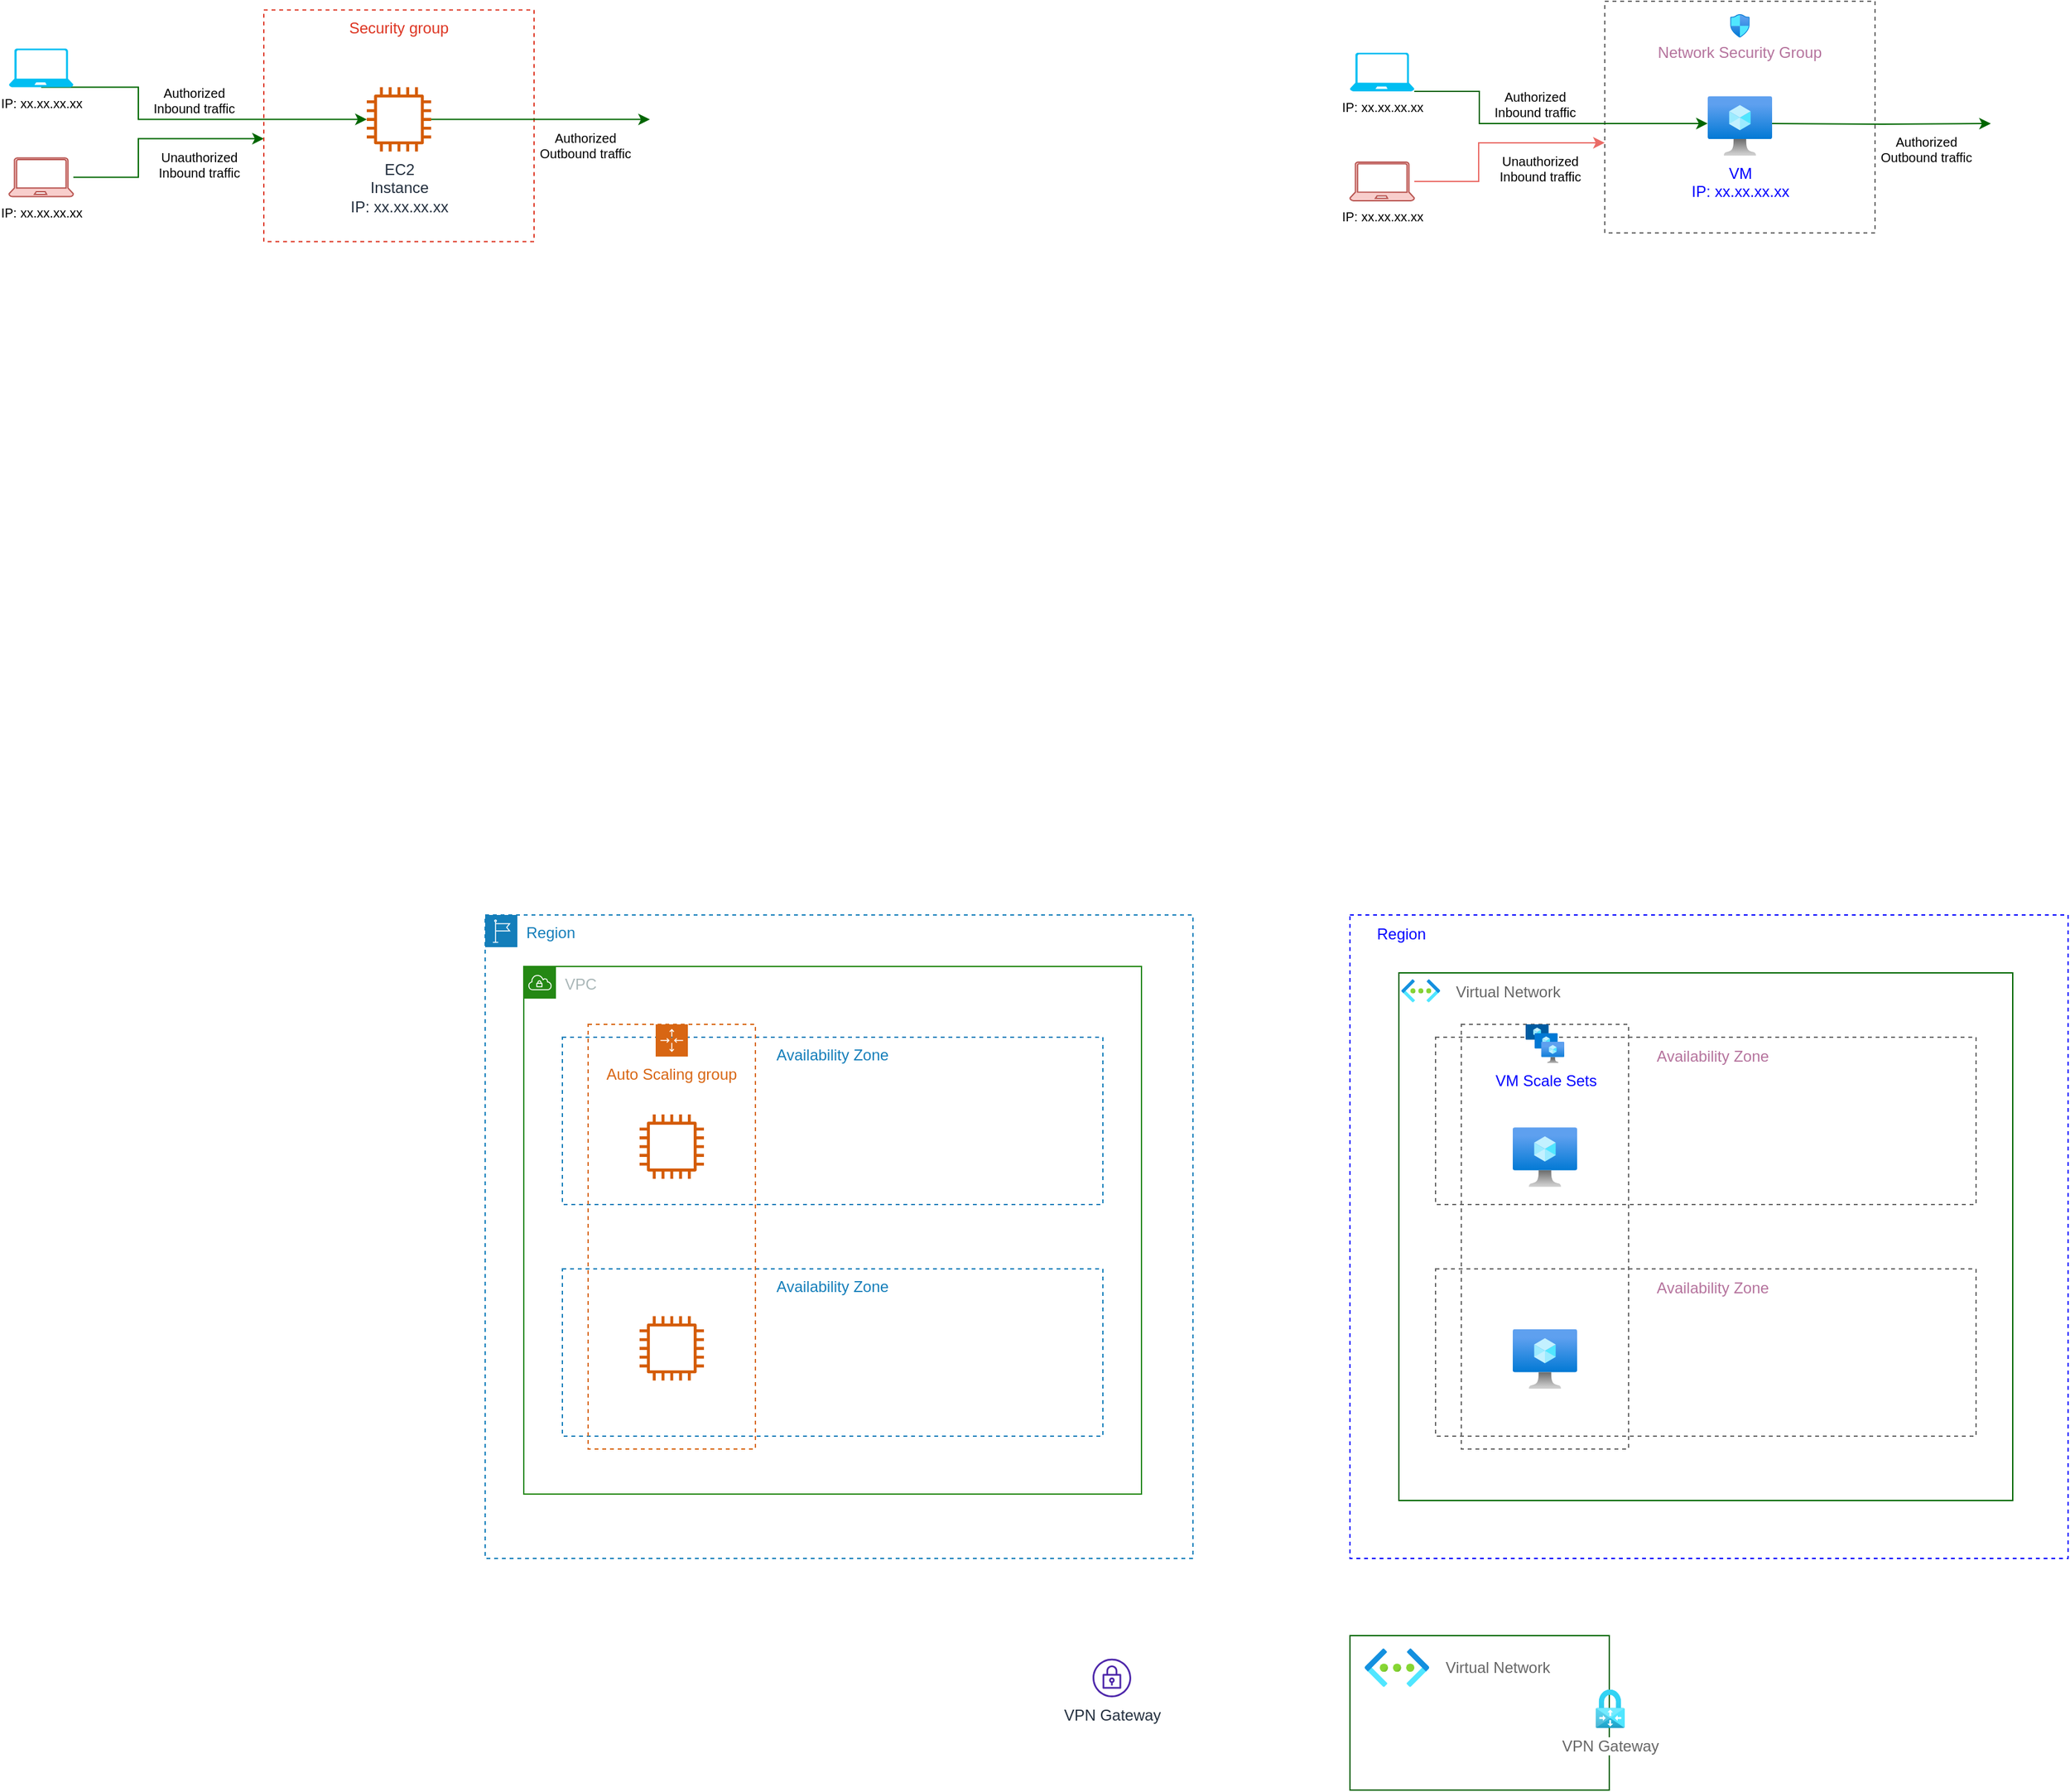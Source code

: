 <mxfile version="16.1.2" type="github">
  <diagram id="C13-tvwIgwplesxx2axk" name="Page-1">
    <mxGraphModel dx="1234" dy="1219" grid="1" gridSize="10" guides="1" tooltips="1" connect="1" arrows="1" fold="1" page="0" pageScale="1" pageWidth="850" pageHeight="1100" math="0" shadow="0">
      <root>
        <mxCell id="0" />
        <mxCell id="1" parent="0" />
        <mxCell id="zrXcNSpBLzuYsYbIl0BF-10" value="" style="rounded=0;whiteSpace=wrap;html=1;fillColor=none;strokeColor=#006600;" vertex="1" parent="1">
          <mxGeometry x="682" y="660" width="201.5" height="120" as="geometry" />
        </mxCell>
        <mxCell id="-0pJ2-SoBKvavPebwsip-7" value="" style="rounded=0;whiteSpace=wrap;html=1;fillColor=none;dashed=1;fontColor=#0000FF;strokeColor=#0000FF;" parent="1" vertex="1">
          <mxGeometry x="682" y="100" width="558" height="500" as="geometry" />
        </mxCell>
        <mxCell id="zrXcNSpBLzuYsYbIl0BF-5" value="" style="rounded=0;whiteSpace=wrap;html=1;fillColor=none;strokeColor=#006600;" vertex="1" parent="1">
          <mxGeometry x="720" y="145" width="477" height="410" as="geometry" />
        </mxCell>
        <mxCell id="-0pJ2-SoBKvavPebwsip-52" value="&lt;p align=&quot;left&quot;&gt;&lt;br&gt;&lt;/p&gt;" style="rounded=0;whiteSpace=wrap;html=1;dashed=1;fillColor=none;align=left;fontColor=#0000FF;strokeColor=#666666;" parent="1" vertex="1">
          <mxGeometry x="880" y="-610" width="210" height="180" as="geometry" />
        </mxCell>
        <mxCell id="-0pJ2-SoBKvavPebwsip-15" value="&lt;p align=&quot;left&quot;&gt;&lt;br&gt;&lt;/p&gt;" style="rounded=0;whiteSpace=wrap;html=1;dashed=1;fillColor=none;align=left;fontColor=#0000FF;strokeColor=#666666;" parent="1" vertex="1">
          <mxGeometry x="768.5" y="185" width="130" height="330" as="geometry" />
        </mxCell>
        <mxCell id="-0pJ2-SoBKvavPebwsip-1" value="Region" style="points=[[0,0],[0.25,0],[0.5,0],[0.75,0],[1,0],[1,0.25],[1,0.5],[1,0.75],[1,1],[0.75,1],[0.5,1],[0.25,1],[0,1],[0,0.75],[0,0.5],[0,0.25]];outlineConnect=0;gradientColor=none;html=1;whiteSpace=wrap;fontSize=12;fontStyle=0;container=1;pointerEvents=0;collapsible=0;recursiveResize=0;shape=mxgraph.aws4.group;grIcon=mxgraph.aws4.group_region;strokeColor=#147EBA;fillColor=none;verticalAlign=top;align=left;spacingLeft=30;fontColor=#147EBA;dashed=1;" parent="1" vertex="1">
          <mxGeometry x="10" y="100" width="550" height="500" as="geometry" />
        </mxCell>
        <mxCell id="-0pJ2-SoBKvavPebwsip-19" value="" style="aspect=fixed;html=1;points=[];align=center;image;fontSize=12;image=img/lib/azure2/compute/Virtual_Machine.svg;dashed=1;fontColor=#0000FF;strokeColor=#666666;fillColor=none;" parent="-0pJ2-SoBKvavPebwsip-1" vertex="1">
          <mxGeometry x="798.5" y="321.81" width="50" height="46.38" as="geometry" />
        </mxCell>
        <mxCell id="zrXcNSpBLzuYsYbIl0BF-3" value="VPC" style="points=[[0,0],[0.25,0],[0.5,0],[0.75,0],[1,0],[1,0.25],[1,0.5],[1,0.75],[1,1],[0.75,1],[0.5,1],[0.25,1],[0,1],[0,0.75],[0,0.5],[0,0.25]];outlineConnect=0;gradientColor=none;html=1;whiteSpace=wrap;fontSize=12;fontStyle=0;container=1;pointerEvents=0;collapsible=0;recursiveResize=0;shape=mxgraph.aws4.group;grIcon=mxgraph.aws4.group_vpc;strokeColor=#248814;fillColor=none;verticalAlign=top;align=left;spacingLeft=30;fontColor=#AAB7B8;dashed=0;" vertex="1" parent="-0pJ2-SoBKvavPebwsip-1">
          <mxGeometry x="30" y="40" width="480" height="410" as="geometry" />
        </mxCell>
        <mxCell id="-0pJ2-SoBKvavPebwsip-3" value="Availability Zone" style="fillColor=none;strokeColor=#147EBA;dashed=1;verticalAlign=top;fontStyle=0;fontColor=#147EBA;" parent="zrXcNSpBLzuYsYbIl0BF-3" vertex="1">
          <mxGeometry x="30" y="55" width="420" height="130" as="geometry" />
        </mxCell>
        <mxCell id="-0pJ2-SoBKvavPebwsip-6" value="Availability Zone" style="fillColor=none;strokeColor=#147EBA;dashed=1;verticalAlign=top;fontStyle=0;fontColor=#147EBA;" parent="zrXcNSpBLzuYsYbIl0BF-3" vertex="1">
          <mxGeometry x="30" y="235" width="420" height="130" as="geometry" />
        </mxCell>
        <mxCell id="-0pJ2-SoBKvavPebwsip-14" value="Auto Scaling group" style="points=[[0,0],[0.25,0],[0.5,0],[0.75,0],[1,0],[1,0.25],[1,0.5],[1,0.75],[1,1],[0.75,1],[0.5,1],[0.25,1],[0,1],[0,0.75],[0,0.5],[0,0.25]];outlineConnect=0;gradientColor=none;html=1;whiteSpace=wrap;fontSize=12;fontStyle=0;container=1;pointerEvents=0;collapsible=0;recursiveResize=0;shape=mxgraph.aws4.groupCenter;grIcon=mxgraph.aws4.group_auto_scaling_group;grStroke=1;strokeColor=#D86613;fillColor=none;verticalAlign=top;align=center;fontColor=#D86613;dashed=1;spacingTop=25;" parent="zrXcNSpBLzuYsYbIl0BF-3" vertex="1">
          <mxGeometry x="50" y="45" width="130" height="330" as="geometry" />
        </mxCell>
        <mxCell id="-0pJ2-SoBKvavPebwsip-16" value="" style="sketch=0;outlineConnect=0;fontColor=#232F3E;gradientColor=none;fillColor=#D45B07;strokeColor=none;dashed=0;verticalLabelPosition=bottom;verticalAlign=top;align=center;html=1;fontSize=12;fontStyle=0;aspect=fixed;pointerEvents=1;shape=mxgraph.aws4.instance2;" parent="zrXcNSpBLzuYsYbIl0BF-3" vertex="1">
          <mxGeometry x="90" y="115" width="50" height="50" as="geometry" />
        </mxCell>
        <mxCell id="-0pJ2-SoBKvavPebwsip-18" value="" style="sketch=0;outlineConnect=0;fontColor=#232F3E;gradientColor=none;fillColor=#D45B07;strokeColor=none;dashed=0;verticalLabelPosition=bottom;verticalAlign=top;align=center;html=1;fontSize=12;fontStyle=0;aspect=fixed;pointerEvents=1;shape=mxgraph.aws4.instance2;" parent="zrXcNSpBLzuYsYbIl0BF-3" vertex="1">
          <mxGeometry x="90" y="271.81" width="50" height="50" as="geometry" />
        </mxCell>
        <mxCell id="-0pJ2-SoBKvavPebwsip-8" value="&lt;p align=&quot;left&quot;&gt;&lt;br&gt;&lt;/p&gt;" style="rounded=0;whiteSpace=wrap;html=1;dashed=1;fillColor=none;align=left;fontColor=#666666;strokeColor=#666666;" parent="1" vertex="1">
          <mxGeometry x="748.5" y="195" width="420" height="130" as="geometry" />
        </mxCell>
        <mxCell id="-0pJ2-SoBKvavPebwsip-9" value="Region" style="text;html=1;strokeColor=none;fillColor=none;align=center;verticalAlign=middle;whiteSpace=wrap;rounded=0;dashed=1;fontColor=#0000FF;" parent="1" vertex="1">
          <mxGeometry x="692" y="100" width="60" height="30" as="geometry" />
        </mxCell>
        <mxCell id="-0pJ2-SoBKvavPebwsip-10" value="Availability Zone" style="text;html=1;strokeColor=none;fillColor=none;align=center;verticalAlign=middle;whiteSpace=wrap;rounded=0;dashed=1;fontColor=#B5739D;" parent="1" vertex="1">
          <mxGeometry x="908.5" y="195" width="110" height="30" as="geometry" />
        </mxCell>
        <mxCell id="-0pJ2-SoBKvavPebwsip-11" value="&lt;p align=&quot;left&quot;&gt;&lt;br&gt;&lt;/p&gt;" style="rounded=0;whiteSpace=wrap;html=1;dashed=1;fillColor=none;align=left;fontColor=#666666;strokeColor=#666666;" parent="1" vertex="1">
          <mxGeometry x="748.5" y="375" width="420" height="130" as="geometry" />
        </mxCell>
        <mxCell id="-0pJ2-SoBKvavPebwsip-12" value="Availability Zone" style="text;html=1;strokeColor=none;fillColor=none;align=center;verticalAlign=middle;whiteSpace=wrap;rounded=0;dashed=1;fontColor=#B5739D;" parent="1" vertex="1">
          <mxGeometry x="908.5" y="375" width="110" height="30" as="geometry" />
        </mxCell>
        <mxCell id="-0pJ2-SoBKvavPebwsip-13" value="&lt;font color=&quot;#0000ff&quot;&gt;VM Scale Sets&lt;/font&gt;" style="aspect=fixed;html=1;points=[];align=center;image;fontSize=12;image=img/lib/azure2/compute/VM_Scale_Sets.svg;dashed=1;fillColor=none;" parent="1" vertex="1">
          <mxGeometry x="818.5" y="185" width="30" height="30" as="geometry" />
        </mxCell>
        <mxCell id="-0pJ2-SoBKvavPebwsip-17" value="" style="aspect=fixed;html=1;points=[];align=center;image;fontSize=12;image=img/lib/azure2/compute/Virtual_Machine.svg;dashed=1;fontColor=#0000FF;strokeColor=#666666;fillColor=none;" parent="1" vertex="1">
          <mxGeometry x="808.5" y="265" width="50" height="46.38" as="geometry" />
        </mxCell>
        <mxCell id="-0pJ2-SoBKvavPebwsip-23" value="" style="shape=image;html=1;verticalAlign=top;verticalLabelPosition=bottom;labelBackgroundColor=#ffffff;imageAspect=0;aspect=fixed;image=https://cdn0.iconfinder.com/data/icons/simpline-mix/64/simpline_47-128.png" parent="1" vertex="1">
          <mxGeometry x="138" y="-543.19" width="50" height="50" as="geometry" />
        </mxCell>
        <mxCell id="-0pJ2-SoBKvavPebwsip-24" value="Authorized Inbound traffic" style="text;html=1;strokeColor=none;fillColor=none;align=center;verticalAlign=middle;whiteSpace=wrap;rounded=0;fontSize=10;" parent="1" vertex="1">
          <mxGeometry x="-252" y="-543.19" width="71.5" height="20" as="geometry" />
        </mxCell>
        <mxCell id="-0pJ2-SoBKvavPebwsip-25" value="Authorized Outbound traffic" style="text;html=1;strokeColor=none;fillColor=none;align=center;verticalAlign=middle;whiteSpace=wrap;rounded=0;fontSize=10;" parent="1" vertex="1">
          <mxGeometry x="43" y="-513.19" width="90" height="30" as="geometry" />
        </mxCell>
        <mxCell id="-0pJ2-SoBKvavPebwsip-38" style="edgeStyle=orthogonalEdgeStyle;rounded=0;orthogonalLoop=1;jettySize=auto;html=1;fontColor=#0000FF;strokeColor=#006600;" parent="1" source="-0pJ2-SoBKvavPebwsip-26" target="-0pJ2-SoBKvavPebwsip-35" edge="1">
          <mxGeometry relative="1" as="geometry">
            <Array as="points">
              <mxPoint x="-259.5" y="-543.19" />
              <mxPoint x="-259.5" y="-518.19" />
            </Array>
          </mxGeometry>
        </mxCell>
        <mxCell id="-0pJ2-SoBKvavPebwsip-26" value="IP: xx.xx.xx.xx" style="verticalLabelPosition=bottom;html=1;verticalAlign=top;align=center;strokeColor=none;fillColor=#00BEF2;shape=mxgraph.azure.laptop;pointerEvents=1;fontSize=10;" parent="1" vertex="1">
          <mxGeometry x="-360" y="-573.19" width="50" height="30" as="geometry" />
        </mxCell>
        <mxCell id="-0pJ2-SoBKvavPebwsip-39" style="edgeStyle=orthogonalEdgeStyle;rounded=0;orthogonalLoop=1;jettySize=auto;html=1;fontColor=#0000FF;strokeColor=#006600;" parent="1" source="-0pJ2-SoBKvavPebwsip-28" target="-0pJ2-SoBKvavPebwsip-34" edge="1">
          <mxGeometry relative="1" as="geometry">
            <Array as="points">
              <mxPoint x="-259.5" y="-473.19" />
              <mxPoint x="-259.5" y="-503.19" />
            </Array>
          </mxGeometry>
        </mxCell>
        <mxCell id="-0pJ2-SoBKvavPebwsip-28" value="IP: xx.xx.xx.xx" style="verticalLabelPosition=bottom;html=1;verticalAlign=top;align=center;strokeColor=#b85450;fillColor=#f8cecc;shape=mxgraph.azure.laptop;pointerEvents=1;fontSize=10;" parent="1" vertex="1">
          <mxGeometry x="-360" y="-488.19" width="50" height="30" as="geometry" />
        </mxCell>
        <mxCell id="-0pJ2-SoBKvavPebwsip-32" value="Unauthorized Inbound traffic" style="text;html=1;strokeColor=none;fillColor=none;align=center;verticalAlign=middle;whiteSpace=wrap;rounded=0;fontSize=10;" parent="1" vertex="1">
          <mxGeometry x="-252" y="-493.19" width="80" height="20" as="geometry" />
        </mxCell>
        <mxCell id="-0pJ2-SoBKvavPebwsip-34" value="Security group" style="fillColor=none;strokeColor=#DD3522;verticalAlign=top;fontStyle=0;fontColor=#DD3522;dashed=1;" parent="1" vertex="1">
          <mxGeometry x="-162" y="-603.19" width="210" height="180" as="geometry" />
        </mxCell>
        <mxCell id="-0pJ2-SoBKvavPebwsip-36" style="edgeStyle=orthogonalEdgeStyle;rounded=0;orthogonalLoop=1;jettySize=auto;html=1;fontColor=#0000FF;strokeColor=#006600;" parent="1" source="-0pJ2-SoBKvavPebwsip-35" target="-0pJ2-SoBKvavPebwsip-23" edge="1">
          <mxGeometry relative="1" as="geometry" />
        </mxCell>
        <mxCell id="-0pJ2-SoBKvavPebwsip-35" value="EC2&lt;br&gt;Instance&lt;br&gt;IP: xx.xx.xx.xx" style="sketch=0;outlineConnect=0;fontColor=#232F3E;gradientColor=none;fillColor=#D45B07;strokeColor=none;dashed=0;verticalLabelPosition=bottom;verticalAlign=top;align=center;html=1;fontSize=12;fontStyle=0;aspect=fixed;pointerEvents=1;shape=mxgraph.aws4.instance2;" parent="1" vertex="1">
          <mxGeometry x="-82" y="-543.19" width="50" height="50" as="geometry" />
        </mxCell>
        <mxCell id="-0pJ2-SoBKvavPebwsip-40" value="" style="shape=image;html=1;verticalAlign=top;verticalLabelPosition=bottom;labelBackgroundColor=#ffffff;imageAspect=0;aspect=fixed;image=https://cdn0.iconfinder.com/data/icons/simpline-mix/64/simpline_47-128.png" parent="1" vertex="1">
          <mxGeometry x="1180" y="-540" width="50" height="50" as="geometry" />
        </mxCell>
        <mxCell id="-0pJ2-SoBKvavPebwsip-41" value="Authorized Inbound traffic" style="text;html=1;strokeColor=none;fillColor=none;align=center;verticalAlign=middle;whiteSpace=wrap;rounded=0;fontSize=10;" parent="1" vertex="1">
          <mxGeometry x="790" y="-540" width="71.5" height="20" as="geometry" />
        </mxCell>
        <mxCell id="-0pJ2-SoBKvavPebwsip-42" value="Authorized Outbound traffic" style="text;html=1;strokeColor=none;fillColor=none;align=center;verticalAlign=middle;whiteSpace=wrap;rounded=0;fontSize=10;" parent="1" vertex="1">
          <mxGeometry x="1090" y="-510" width="80" height="30" as="geometry" />
        </mxCell>
        <mxCell id="-0pJ2-SoBKvavPebwsip-43" style="edgeStyle=orthogonalEdgeStyle;rounded=0;orthogonalLoop=1;jettySize=auto;html=1;fontColor=#0000FF;strokeColor=#006600;" parent="1" source="-0pJ2-SoBKvavPebwsip-44" edge="1">
          <mxGeometry relative="1" as="geometry">
            <Array as="points">
              <mxPoint x="782.5" y="-540" />
              <mxPoint x="782.5" y="-515" />
            </Array>
            <mxPoint x="960" y="-515.043" as="targetPoint" />
          </mxGeometry>
        </mxCell>
        <mxCell id="-0pJ2-SoBKvavPebwsip-44" value="IP: xx.xx.xx.xx" style="verticalLabelPosition=bottom;html=1;verticalAlign=top;align=center;strokeColor=none;fillColor=#00BEF2;shape=mxgraph.azure.laptop;pointerEvents=1;fontSize=10;" parent="1" vertex="1">
          <mxGeometry x="682" y="-570" width="50" height="30" as="geometry" />
        </mxCell>
        <mxCell id="-0pJ2-SoBKvavPebwsip-45" style="edgeStyle=orthogonalEdgeStyle;rounded=0;orthogonalLoop=1;jettySize=auto;html=1;fontColor=#0000FF;strokeColor=#EA6B66;entryX=0;entryY=0.611;entryDx=0;entryDy=0;entryPerimeter=0;" parent="1" source="-0pJ2-SoBKvavPebwsip-46" target="-0pJ2-SoBKvavPebwsip-52" edge="1">
          <mxGeometry relative="1" as="geometry">
            <Array as="points">
              <mxPoint x="782" y="-470" />
              <mxPoint x="782" y="-500" />
            </Array>
            <mxPoint x="870" y="-500" as="targetPoint" />
          </mxGeometry>
        </mxCell>
        <mxCell id="-0pJ2-SoBKvavPebwsip-46" value="IP: xx.xx.xx.xx" style="verticalLabelPosition=bottom;html=1;verticalAlign=top;align=center;strokeColor=#b85450;fillColor=#f8cecc;shape=mxgraph.azure.laptop;pointerEvents=1;fontSize=10;" parent="1" vertex="1">
          <mxGeometry x="682" y="-485" width="50" height="30" as="geometry" />
        </mxCell>
        <mxCell id="-0pJ2-SoBKvavPebwsip-47" value="Unauthorized Inbound traffic" style="text;html=1;strokeColor=none;fillColor=none;align=center;verticalAlign=middle;whiteSpace=wrap;rounded=0;fontSize=10;" parent="1" vertex="1">
          <mxGeometry x="790" y="-490" width="80" height="20" as="geometry" />
        </mxCell>
        <mxCell id="-0pJ2-SoBKvavPebwsip-49" style="edgeStyle=orthogonalEdgeStyle;rounded=0;orthogonalLoop=1;jettySize=auto;html=1;fontColor=#0000FF;strokeColor=#006600;" parent="1" target="-0pJ2-SoBKvavPebwsip-40" edge="1">
          <mxGeometry relative="1" as="geometry">
            <mxPoint x="1010" y="-515" as="sourcePoint" />
          </mxGeometry>
        </mxCell>
        <mxCell id="-0pJ2-SoBKvavPebwsip-51" value="" style="aspect=fixed;html=1;points=[];align=center;image;fontSize=12;image=img/lib/azure2/networking/Network_Security_Groups.svg;dashed=1;fontColor=#0000FF;strokeColor=#666666;fillColor=none;" parent="1" vertex="1">
          <mxGeometry x="977.5" y="-600" width="15" height="18.22" as="geometry" />
        </mxCell>
        <mxCell id="-0pJ2-SoBKvavPebwsip-53" value="Network Security Group" style="text;html=1;strokeColor=none;fillColor=none;align=center;verticalAlign=middle;whiteSpace=wrap;rounded=0;dashed=1;fontColor=#B5739D;" parent="1" vertex="1">
          <mxGeometry x="890" y="-580" width="190" height="20" as="geometry" />
        </mxCell>
        <mxCell id="-0pJ2-SoBKvavPebwsip-54" value="VM&lt;br&gt;IP: xx.xx.xx.xx" style="aspect=fixed;html=1;points=[];align=center;image;fontSize=12;image=img/lib/azure2/compute/Virtual_Machine.svg;dashed=1;fontColor=#0000FF;strokeColor=#666666;fillColor=none;" parent="1" vertex="1">
          <mxGeometry x="960" y="-536.38" width="50" height="46.38" as="geometry" />
        </mxCell>
        <mxCell id="zrXcNSpBLzuYsYbIl0BF-4" value="" style="aspect=fixed;html=1;points=[];align=center;image;fontSize=12;image=img/lib/azure2/networking/Virtual_Networks.svg;" vertex="1" parent="1">
          <mxGeometry x="722" y="150" width="30" height="17.91" as="geometry" />
        </mxCell>
        <mxCell id="zrXcNSpBLzuYsYbIl0BF-6" value="Virtual Network" style="text;html=1;strokeColor=none;fillColor=none;align=center;verticalAlign=middle;whiteSpace=wrap;rounded=0;dashed=1;fontColor=#666666;" vertex="1" parent="1">
          <mxGeometry x="760" y="145" width="90" height="30" as="geometry" />
        </mxCell>
        <mxCell id="zrXcNSpBLzuYsYbIl0BF-7" value="" style="aspect=fixed;html=1;points=[];align=center;image;fontSize=12;image=img/lib/azure2/networking/Virtual_Networks.svg;fontColor=#666666;strokeColor=#006600;fillColor=none;" vertex="1" parent="1">
          <mxGeometry x="693.5" y="670" width="50" height="29.85" as="geometry" />
        </mxCell>
        <mxCell id="zrXcNSpBLzuYsYbIl0BF-8" value="VPN Gateway" style="aspect=fixed;html=1;points=[];align=center;image;fontSize=12;image=img/lib/azure2/networking/Virtual_Network_Gateways.svg;fontColor=#666666;strokeColor=#006600;fillColor=none;" vertex="1" parent="1">
          <mxGeometry x="872.89" y="701.85" width="22.61" height="30" as="geometry" />
        </mxCell>
        <mxCell id="zrXcNSpBLzuYsYbIl0BF-11" value="Virtual Network" style="text;html=1;strokeColor=none;fillColor=none;align=center;verticalAlign=middle;whiteSpace=wrap;rounded=0;dashed=1;fontColor=#666666;" vertex="1" parent="1">
          <mxGeometry x="752" y="669.85" width="90" height="30" as="geometry" />
        </mxCell>
        <mxCell id="zrXcNSpBLzuYsYbIl0BF-14" value="VPN Gateway" style="sketch=0;outlineConnect=0;fontColor=#232F3E;gradientColor=none;fillColor=#4D27AA;strokeColor=none;dashed=0;verticalLabelPosition=bottom;verticalAlign=top;align=center;html=1;fontSize=12;fontStyle=0;aspect=fixed;pointerEvents=1;shape=mxgraph.aws4.vpn_gateway;" vertex="1" parent="1">
          <mxGeometry x="482" y="677.85" width="30" height="30" as="geometry" />
        </mxCell>
      </root>
    </mxGraphModel>
  </diagram>
</mxfile>
